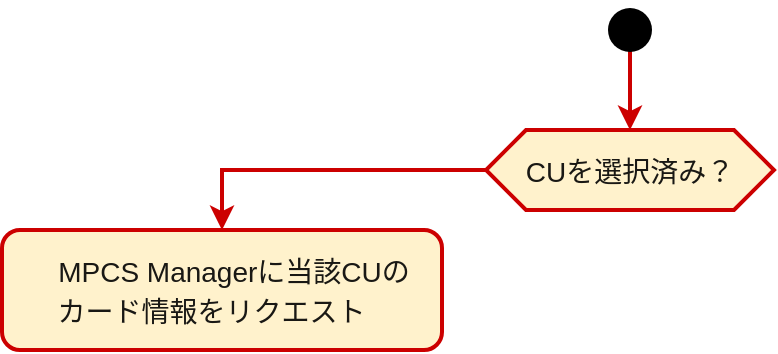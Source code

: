 <mxfile version="26.1.0">
  <diagram name="Page-1" id="rK7PRJ8SCLv_zVm8Z1Ta">
    <mxGraphModel dx="1050" dy="557" grid="1" gridSize="10" guides="1" tooltips="1" connect="1" arrows="1" fold="1" page="1" pageScale="1" pageWidth="827" pageHeight="1169" math="0" shadow="0">
      <root>
        <mxCell id="0" />
        <mxCell id="1" parent="0" />
        <mxCell id="1MgUg72m42fX4QF5Ks8i-2" value="&lt;pre style=&quot;margin-top: 0px; margin-bottom: 0px; padding: 0px; border: 0px; font-variant-numeric: inherit; font-variant-east-asian: inherit; font-variant-alternates: inherit; font-variant-position: inherit; font-variant-emoji: inherit; font-stretch: inherit; font-size: 16px; line-height: inherit; font-family: inherit; font-optical-sizing: inherit; font-size-adjust: inherit; font-kerning: inherit; font-feature-settings: inherit; font-variation-settings: inherit; vertical-align: baseline; color: rgba(0, 0, 0, 0.9); text-align: start;&quot;&gt;&lt;code style=&quot;margin: 0px 8px; padding: 2px 4px; border: none; font-style: inherit; font-variant: inherit; font-weight: inherit; font-stretch: inherit; font-size: 14px; line-height: inherit; font-family: inherit; font-optical-sizing: inherit; font-size-adjust: inherit; font-kerning: inherit; font-feature-settings: inherit; font-variation-settings: inherit; vertical-align: baseline; word-break: break-word; border-radius: 4px; color: var(--yb-md-inline-code-color);&quot;&gt;CUを選択済み？&lt;/code&gt;&lt;/pre&gt;" style="shape=hexagon;perimeter=hexagonPerimeter2;whiteSpace=wrap;html=1;fixedSize=1;fillColor=#fff2cc;strokeColor=#CC0000;strokeWidth=2;fillStyle=auto;" vertex="1" parent="1">
          <mxGeometry x="342" y="80" width="144" height="40" as="geometry" />
        </mxCell>
        <mxCell id="1MgUg72m42fX4QF5Ks8i-3" value="" style="endArrow=classic;html=1;rounded=0;entryX=0.5;entryY=0;entryDx=0;entryDy=0;strokeColor=#CC0000;strokeWidth=2;" edge="1" parent="1" source="1MgUg72m42fX4QF5Ks8i-1" target="1MgUg72m42fX4QF5Ks8i-2">
          <mxGeometry width="50" height="50" relative="1" as="geometry">
            <mxPoint x="414" y="30" as="sourcePoint" />
            <mxPoint x="440" y="210" as="targetPoint" />
          </mxGeometry>
        </mxCell>
        <mxCell id="1MgUg72m42fX4QF5Ks8i-4" value="" style="endArrow=classic;html=1;rounded=0;entryDx=0;entryDy=0;strokeColor=#CC0000;strokeWidth=3;" edge="1" parent="1" target="1MgUg72m42fX4QF5Ks8i-1">
          <mxGeometry width="50" height="50" relative="1" as="geometry">
            <mxPoint x="414" y="30" as="sourcePoint" />
            <mxPoint x="414" y="80" as="targetPoint" />
          </mxGeometry>
        </mxCell>
        <mxCell id="1MgUg72m42fX4QF5Ks8i-1" value="" style="shape=waypoint;sketch=0;fillStyle=solid;size=6;pointerEvents=1;points=[];fillColor=none;resizable=0;rotatable=0;perimeter=centerPerimeter;snapToPoint=1;strokeWidth=9;" vertex="1" parent="1">
          <mxGeometry x="404" y="20" width="20" height="20" as="geometry" />
        </mxCell>
        <mxCell id="1MgUg72m42fX4QF5Ks8i-6" value="" style="endArrow=classic;html=1;rounded=0;strokeColor=#CC0000;strokeWidth=2;exitX=0;exitY=0.5;exitDx=0;exitDy=0;" edge="1" parent="1" source="1MgUg72m42fX4QF5Ks8i-2" target="1MgUg72m42fX4QF5Ks8i-7">
          <mxGeometry width="50" height="50" relative="1" as="geometry">
            <mxPoint x="424" y="40" as="sourcePoint" />
            <mxPoint x="260" y="150" as="targetPoint" />
            <Array as="points">
              <mxPoint x="210" y="100" />
            </Array>
          </mxGeometry>
        </mxCell>
        <mxCell id="1MgUg72m42fX4QF5Ks8i-7" value="&lt;pre style=&quot;margin-top: 0px; margin-bottom: 0px; padding: 0px; border: 0px; font-variant-numeric: inherit; font-variant-east-asian: inherit; font-variant-alternates: inherit; font-variant-position: inherit; font-variant-emoji: inherit; font-stretch: inherit; font-size: 16px; line-height: inherit; font-family: inherit; font-optical-sizing: inherit; font-size-adjust: inherit; font-kerning: inherit; font-feature-settings: inherit; font-variation-settings: inherit; vertical-align: baseline; color: rgba(0, 0, 0, 0.9); text-align: start;&quot;&gt;&lt;code style=&quot;margin: 0px 8px; padding: 2px 4px; border: none; font-style: inherit; font-variant: inherit; font-weight: inherit; font-stretch: inherit; font-size: 14px; line-height: inherit; font-family: inherit; font-optical-sizing: inherit; font-size-adjust: inherit; font-kerning: inherit; font-feature-settings: inherit; font-variation-settings: inherit; vertical-align: baseline; word-break: break-word; border-radius: 4px; color: var(--yb-md-inline-code-color);&quot;&gt;MPCS Managerに当該CUの&lt;br&gt;   カード情報をリクエスト&lt;/code&gt;&lt;/pre&gt;" style="rounded=1;whiteSpace=wrap;html=1;strokeColor=#CC0000;strokeWidth=2;fillColor=#FFF2CC;" vertex="1" parent="1">
          <mxGeometry x="100" y="130" width="220" height="60" as="geometry" />
        </mxCell>
      </root>
    </mxGraphModel>
  </diagram>
</mxfile>
